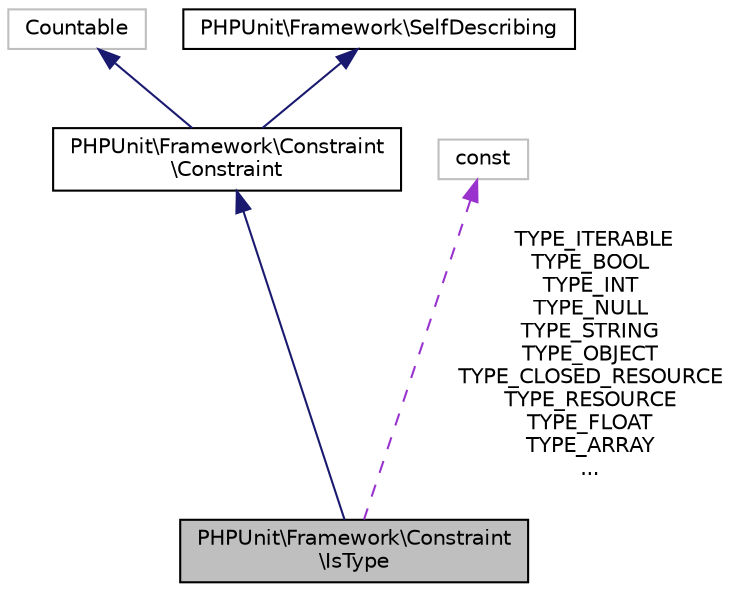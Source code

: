 digraph "PHPUnit\Framework\Constraint\IsType"
{
  edge [fontname="Helvetica",fontsize="10",labelfontname="Helvetica",labelfontsize="10"];
  node [fontname="Helvetica",fontsize="10",shape=record];
  Node4 [label="PHPUnit\\Framework\\Constraint\l\\IsType",height=0.2,width=0.4,color="black", fillcolor="grey75", style="filled", fontcolor="black"];
  Node5 -> Node4 [dir="back",color="midnightblue",fontsize="10",style="solid",fontname="Helvetica"];
  Node5 [label="PHPUnit\\Framework\\Constraint\l\\Constraint",height=0.2,width=0.4,color="black", fillcolor="white", style="filled",URL="$classPHPUnit_1_1Framework_1_1Constraint_1_1Constraint.html"];
  Node6 -> Node5 [dir="back",color="midnightblue",fontsize="10",style="solid",fontname="Helvetica"];
  Node6 [label="Countable",height=0.2,width=0.4,color="grey75", fillcolor="white", style="filled"];
  Node7 -> Node5 [dir="back",color="midnightblue",fontsize="10",style="solid",fontname="Helvetica"];
  Node7 [label="PHPUnit\\Framework\\SelfDescribing",height=0.2,width=0.4,color="black", fillcolor="white", style="filled",URL="$interfacePHPUnit_1_1Framework_1_1SelfDescribing.html"];
  Node8 -> Node4 [dir="back",color="darkorchid3",fontsize="10",style="dashed",label=" TYPE_ITERABLE\nTYPE_BOOL\nTYPE_INT\nTYPE_NULL\nTYPE_STRING\nTYPE_OBJECT\nTYPE_CLOSED_RESOURCE\nTYPE_RESOURCE\nTYPE_FLOAT\nTYPE_ARRAY\n..." ,fontname="Helvetica"];
  Node8 [label="const",height=0.2,width=0.4,color="grey75", fillcolor="white", style="filled"];
}
